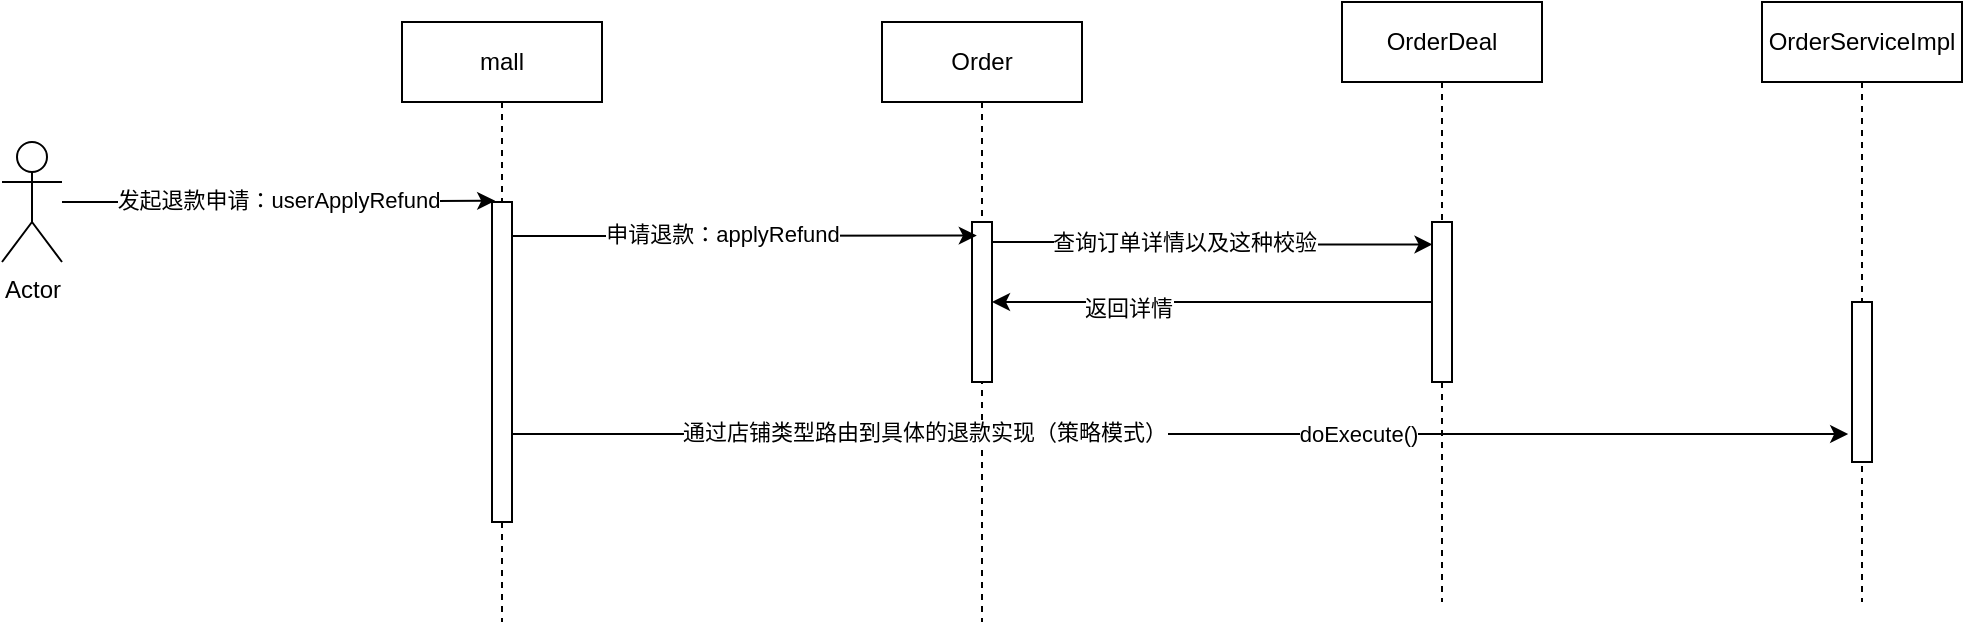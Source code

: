 <mxfile version="20.8.5" type="github">
  <diagram id="mf3itevj9tBm1pYgbYbN" name="第 1 页">
    <mxGraphModel dx="1223" dy="584" grid="1" gridSize="10" guides="1" tooltips="1" connect="1" arrows="1" fold="1" page="1" pageScale="1" pageWidth="827" pageHeight="1169" math="0" shadow="0">
      <root>
        <mxCell id="0" />
        <mxCell id="1" parent="0" />
        <mxCell id="ivQ7KvZgWlKlHBZSh0n3-1" value="mall" style="shape=umlLifeline;perimeter=lifelinePerimeter;whiteSpace=wrap;html=1;container=1;collapsible=0;recursiveResize=0;outlineConnect=0;" vertex="1" parent="1">
          <mxGeometry x="220" y="120" width="100" height="300" as="geometry" />
        </mxCell>
        <mxCell id="ivQ7KvZgWlKlHBZSh0n3-5" value="" style="html=1;points=[];perimeter=orthogonalPerimeter;" vertex="1" parent="ivQ7KvZgWlKlHBZSh0n3-1">
          <mxGeometry x="45" y="90" width="10" height="160" as="geometry" />
        </mxCell>
        <mxCell id="ivQ7KvZgWlKlHBZSh0n3-3" value="发起退款申请：userApplyRefund" style="edgeStyle=orthogonalEdgeStyle;rounded=0;orthogonalLoop=1;jettySize=auto;html=1;entryX=0.466;entryY=0.298;entryDx=0;entryDy=0;entryPerimeter=0;" edge="1" parent="1" source="ivQ7KvZgWlKlHBZSh0n3-2" target="ivQ7KvZgWlKlHBZSh0n3-1">
          <mxGeometry relative="1" as="geometry" />
        </mxCell>
        <mxCell id="ivQ7KvZgWlKlHBZSh0n3-2" value="Actor" style="shape=umlActor;verticalLabelPosition=bottom;verticalAlign=top;html=1;" vertex="1" parent="1">
          <mxGeometry x="20" y="180" width="30" height="60" as="geometry" />
        </mxCell>
        <mxCell id="ivQ7KvZgWlKlHBZSh0n3-4" value="Order" style="shape=umlLifeline;perimeter=lifelinePerimeter;whiteSpace=wrap;html=1;container=1;collapsible=0;recursiveResize=0;outlineConnect=0;" vertex="1" parent="1">
          <mxGeometry x="460" y="120" width="100" height="300" as="geometry" />
        </mxCell>
        <mxCell id="ivQ7KvZgWlKlHBZSh0n3-7" value="" style="html=1;points=[];perimeter=orthogonalPerimeter;" vertex="1" parent="ivQ7KvZgWlKlHBZSh0n3-4">
          <mxGeometry x="45" y="100" width="10" height="80" as="geometry" />
        </mxCell>
        <mxCell id="ivQ7KvZgWlKlHBZSh0n3-6" style="edgeStyle=orthogonalEdgeStyle;rounded=0;orthogonalLoop=1;jettySize=auto;html=1;entryX=0.474;entryY=0.356;entryDx=0;entryDy=0;entryPerimeter=0;" edge="1" parent="1" source="ivQ7KvZgWlKlHBZSh0n3-5" target="ivQ7KvZgWlKlHBZSh0n3-4">
          <mxGeometry relative="1" as="geometry">
            <Array as="points">
              <mxPoint x="330" y="227" />
              <mxPoint x="330" y="227" />
            </Array>
          </mxGeometry>
        </mxCell>
        <mxCell id="ivQ7KvZgWlKlHBZSh0n3-8" value="申请退款：applyRefund" style="edgeLabel;html=1;align=center;verticalAlign=middle;resizable=0;points=[];" vertex="1" connectable="0" parent="ivQ7KvZgWlKlHBZSh0n3-6">
          <mxGeometry x="-0.354" y="1" relative="1" as="geometry">
            <mxPoint x="30" as="offset" />
          </mxGeometry>
        </mxCell>
        <mxCell id="ivQ7KvZgWlKlHBZSh0n3-9" value="OrderDeal" style="shape=umlLifeline;perimeter=lifelinePerimeter;whiteSpace=wrap;html=1;container=1;collapsible=0;recursiveResize=0;outlineConnect=0;" vertex="1" parent="1">
          <mxGeometry x="690" y="110" width="100" height="300" as="geometry" />
        </mxCell>
        <mxCell id="ivQ7KvZgWlKlHBZSh0n3-10" value="" style="html=1;points=[];perimeter=orthogonalPerimeter;" vertex="1" parent="ivQ7KvZgWlKlHBZSh0n3-9">
          <mxGeometry x="45" y="110" width="10" height="80" as="geometry" />
        </mxCell>
        <mxCell id="ivQ7KvZgWlKlHBZSh0n3-11" style="edgeStyle=orthogonalEdgeStyle;rounded=0;orthogonalLoop=1;jettySize=auto;html=1;entryX=0.026;entryY=0.14;entryDx=0;entryDy=0;entryPerimeter=0;" edge="1" parent="1" source="ivQ7KvZgWlKlHBZSh0n3-7" target="ivQ7KvZgWlKlHBZSh0n3-10">
          <mxGeometry relative="1" as="geometry">
            <Array as="points">
              <mxPoint x="620" y="230" />
              <mxPoint x="620" y="231" />
            </Array>
          </mxGeometry>
        </mxCell>
        <mxCell id="ivQ7KvZgWlKlHBZSh0n3-12" value="查询订单详情以及这种校验" style="edgeLabel;html=1;align=center;verticalAlign=middle;resizable=0;points=[];" vertex="1" connectable="0" parent="ivQ7KvZgWlKlHBZSh0n3-11">
          <mxGeometry x="-0.707" y="-4" relative="1" as="geometry">
            <mxPoint x="63" y="-4" as="offset" />
          </mxGeometry>
        </mxCell>
        <mxCell id="ivQ7KvZgWlKlHBZSh0n3-13" style="edgeStyle=orthogonalEdgeStyle;rounded=0;orthogonalLoop=1;jettySize=auto;html=1;" edge="1" parent="1" source="ivQ7KvZgWlKlHBZSh0n3-10" target="ivQ7KvZgWlKlHBZSh0n3-7">
          <mxGeometry relative="1" as="geometry" />
        </mxCell>
        <mxCell id="ivQ7KvZgWlKlHBZSh0n3-17" value="返回详情" style="edgeLabel;html=1;align=center;verticalAlign=middle;resizable=0;points=[];" vertex="1" connectable="0" parent="ivQ7KvZgWlKlHBZSh0n3-13">
          <mxGeometry x="0.381" y="3" relative="1" as="geometry">
            <mxPoint as="offset" />
          </mxGeometry>
        </mxCell>
        <mxCell id="ivQ7KvZgWlKlHBZSh0n3-15" value="OrderServiceImpl" style="shape=umlLifeline;perimeter=lifelinePerimeter;whiteSpace=wrap;html=1;container=1;collapsible=0;recursiveResize=0;outlineConnect=0;" vertex="1" parent="1">
          <mxGeometry x="900" y="110" width="100" height="300" as="geometry" />
        </mxCell>
        <mxCell id="ivQ7KvZgWlKlHBZSh0n3-16" value="" style="html=1;points=[];perimeter=orthogonalPerimeter;" vertex="1" parent="ivQ7KvZgWlKlHBZSh0n3-15">
          <mxGeometry x="45" y="150" width="10" height="80" as="geometry" />
        </mxCell>
        <mxCell id="ivQ7KvZgWlKlHBZSh0n3-18" style="edgeStyle=orthogonalEdgeStyle;rounded=0;orthogonalLoop=1;jettySize=auto;html=1;entryX=-0.191;entryY=0.825;entryDx=0;entryDy=0;entryPerimeter=0;" edge="1" parent="1" source="ivQ7KvZgWlKlHBZSh0n3-5" target="ivQ7KvZgWlKlHBZSh0n3-16">
          <mxGeometry relative="1" as="geometry">
            <Array as="points">
              <mxPoint x="270" y="326" />
            </Array>
          </mxGeometry>
        </mxCell>
        <mxCell id="ivQ7KvZgWlKlHBZSh0n3-19" value="通过店铺类型路由到具体的退款实现（策略模式）" style="edgeLabel;html=1;align=center;verticalAlign=middle;resizable=0;points=[];" vertex="1" connectable="0" parent="ivQ7KvZgWlKlHBZSh0n3-18">
          <mxGeometry x="-0.729" y="1" relative="1" as="geometry">
            <mxPoint x="115" as="offset" />
          </mxGeometry>
        </mxCell>
        <mxCell id="ivQ7KvZgWlKlHBZSh0n3-20" value="doExecute()" style="edgeLabel;html=1;align=center;verticalAlign=middle;resizable=0;points=[];" vertex="1" connectable="0" parent="ivQ7KvZgWlKlHBZSh0n3-18">
          <mxGeometry x="0.266" relative="1" as="geometry">
            <mxPoint as="offset" />
          </mxGeometry>
        </mxCell>
      </root>
    </mxGraphModel>
  </diagram>
</mxfile>
